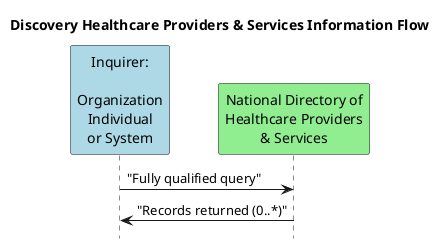 @startuml
hide footbox
title  Discovery Healthcare Providers & Services Information Flow
participant "Inquirer:\n\nOrganization\nIndividual\nor System" as Inquirer #LightBlue
participant "National Directory of\nHealthcare Providers\n& Services" as ndh #LightGreen




Inquirer -> ndh: "Fully qualified query"
ndh -> Inquirer: "Records returned (0..*)"




@enduml